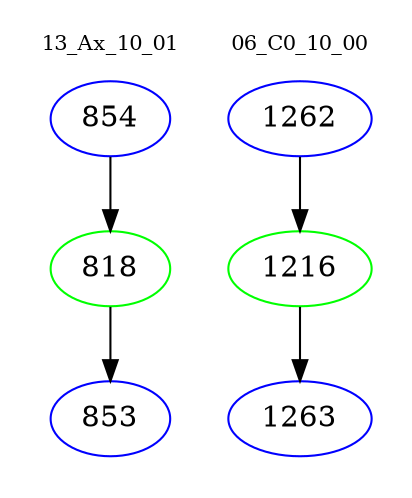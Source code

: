 digraph{
subgraph cluster_0 {
color = white
label = "13_Ax_10_01";
fontsize=10;
T0_854 [label="854", color="blue"]
T0_854 -> T0_818 [color="black"]
T0_818 [label="818", color="green"]
T0_818 -> T0_853 [color="black"]
T0_853 [label="853", color="blue"]
}
subgraph cluster_1 {
color = white
label = "06_C0_10_00";
fontsize=10;
T1_1262 [label="1262", color="blue"]
T1_1262 -> T1_1216 [color="black"]
T1_1216 [label="1216", color="green"]
T1_1216 -> T1_1263 [color="black"]
T1_1263 [label="1263", color="blue"]
}
}
